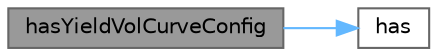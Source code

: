 digraph "hasYieldVolCurveConfig"
{
 // INTERACTIVE_SVG=YES
 // LATEX_PDF_SIZE
  bgcolor="transparent";
  edge [fontname=Helvetica,fontsize=10,labelfontname=Helvetica,labelfontsize=10];
  node [fontname=Helvetica,fontsize=10,shape=box,height=0.2,width=0.4];
  rankdir="LR";
  Node1 [label="hasYieldVolCurveConfig",height=0.2,width=0.4,color="gray40", fillcolor="grey60", style="filled", fontcolor="black",tooltip=" "];
  Node1 -> Node2 [color="steelblue1",style="solid"];
  Node2 [label="has",height=0.2,width=0.4,color="grey40", fillcolor="white", style="filled",URL="$classore_1_1data_1_1_curve_configurations.html#aa6b446ec07d2fe4be1e5b748a46096b5",tooltip=" "];
}
